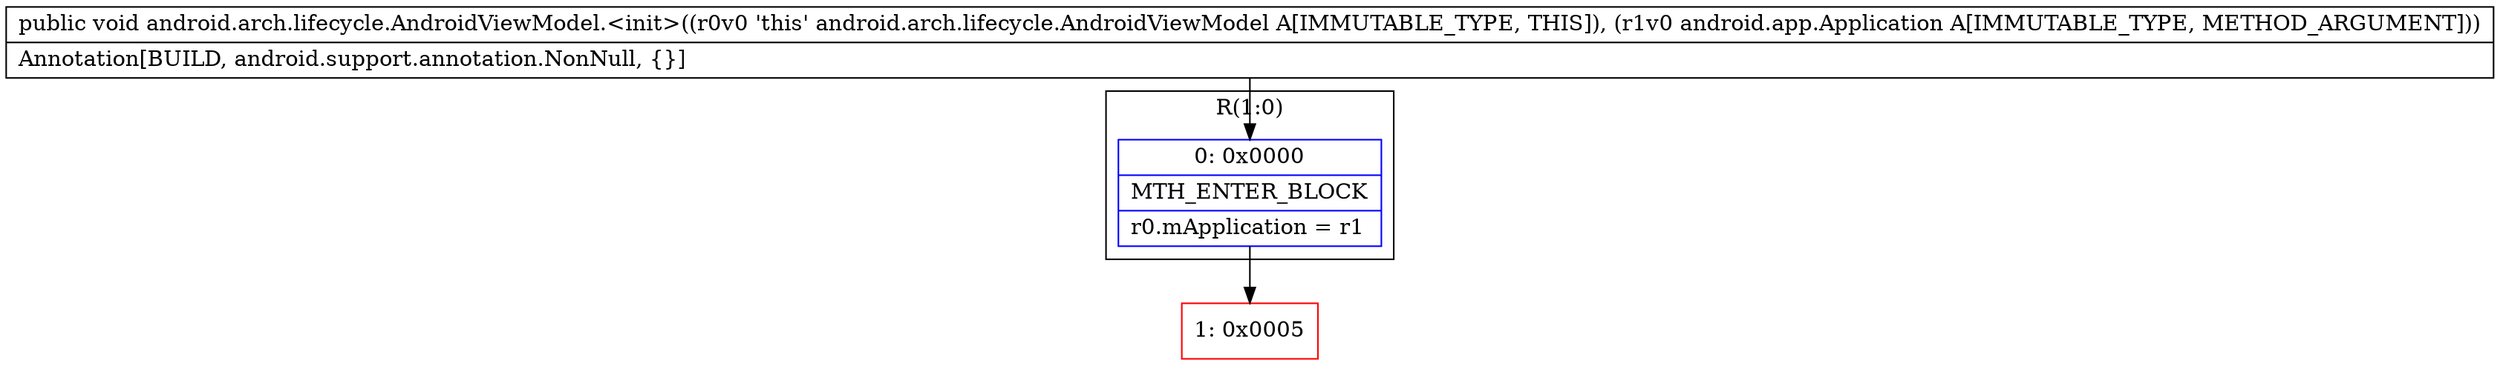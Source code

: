digraph "CFG forandroid.arch.lifecycle.AndroidViewModel.\<init\>(Landroid\/app\/Application;)V" {
subgraph cluster_Region_1922385486 {
label = "R(1:0)";
node [shape=record,color=blue];
Node_0 [shape=record,label="{0\:\ 0x0000|MTH_ENTER_BLOCK\l|r0.mApplication = r1\l}"];
}
Node_1 [shape=record,color=red,label="{1\:\ 0x0005}"];
MethodNode[shape=record,label="{public void android.arch.lifecycle.AndroidViewModel.\<init\>((r0v0 'this' android.arch.lifecycle.AndroidViewModel A[IMMUTABLE_TYPE, THIS]), (r1v0 android.app.Application A[IMMUTABLE_TYPE, METHOD_ARGUMENT]))  | Annotation[BUILD, android.support.annotation.NonNull, \{\}]\l}"];
MethodNode -> Node_0;
Node_0 -> Node_1;
}

